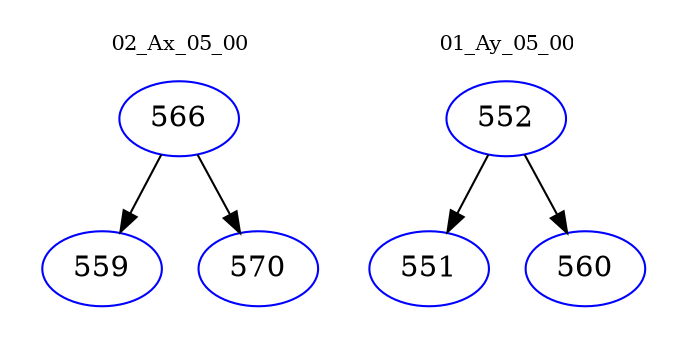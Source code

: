 digraph{
subgraph cluster_0 {
color = white
label = "02_Ax_05_00";
fontsize=10;
T0_566 [label="566", color="blue"]
T0_566 -> T0_559 [color="black"]
T0_559 [label="559", color="blue"]
T0_566 -> T0_570 [color="black"]
T0_570 [label="570", color="blue"]
}
subgraph cluster_1 {
color = white
label = "01_Ay_05_00";
fontsize=10;
T1_552 [label="552", color="blue"]
T1_552 -> T1_551 [color="black"]
T1_551 [label="551", color="blue"]
T1_552 -> T1_560 [color="black"]
T1_560 [label="560", color="blue"]
}
}
